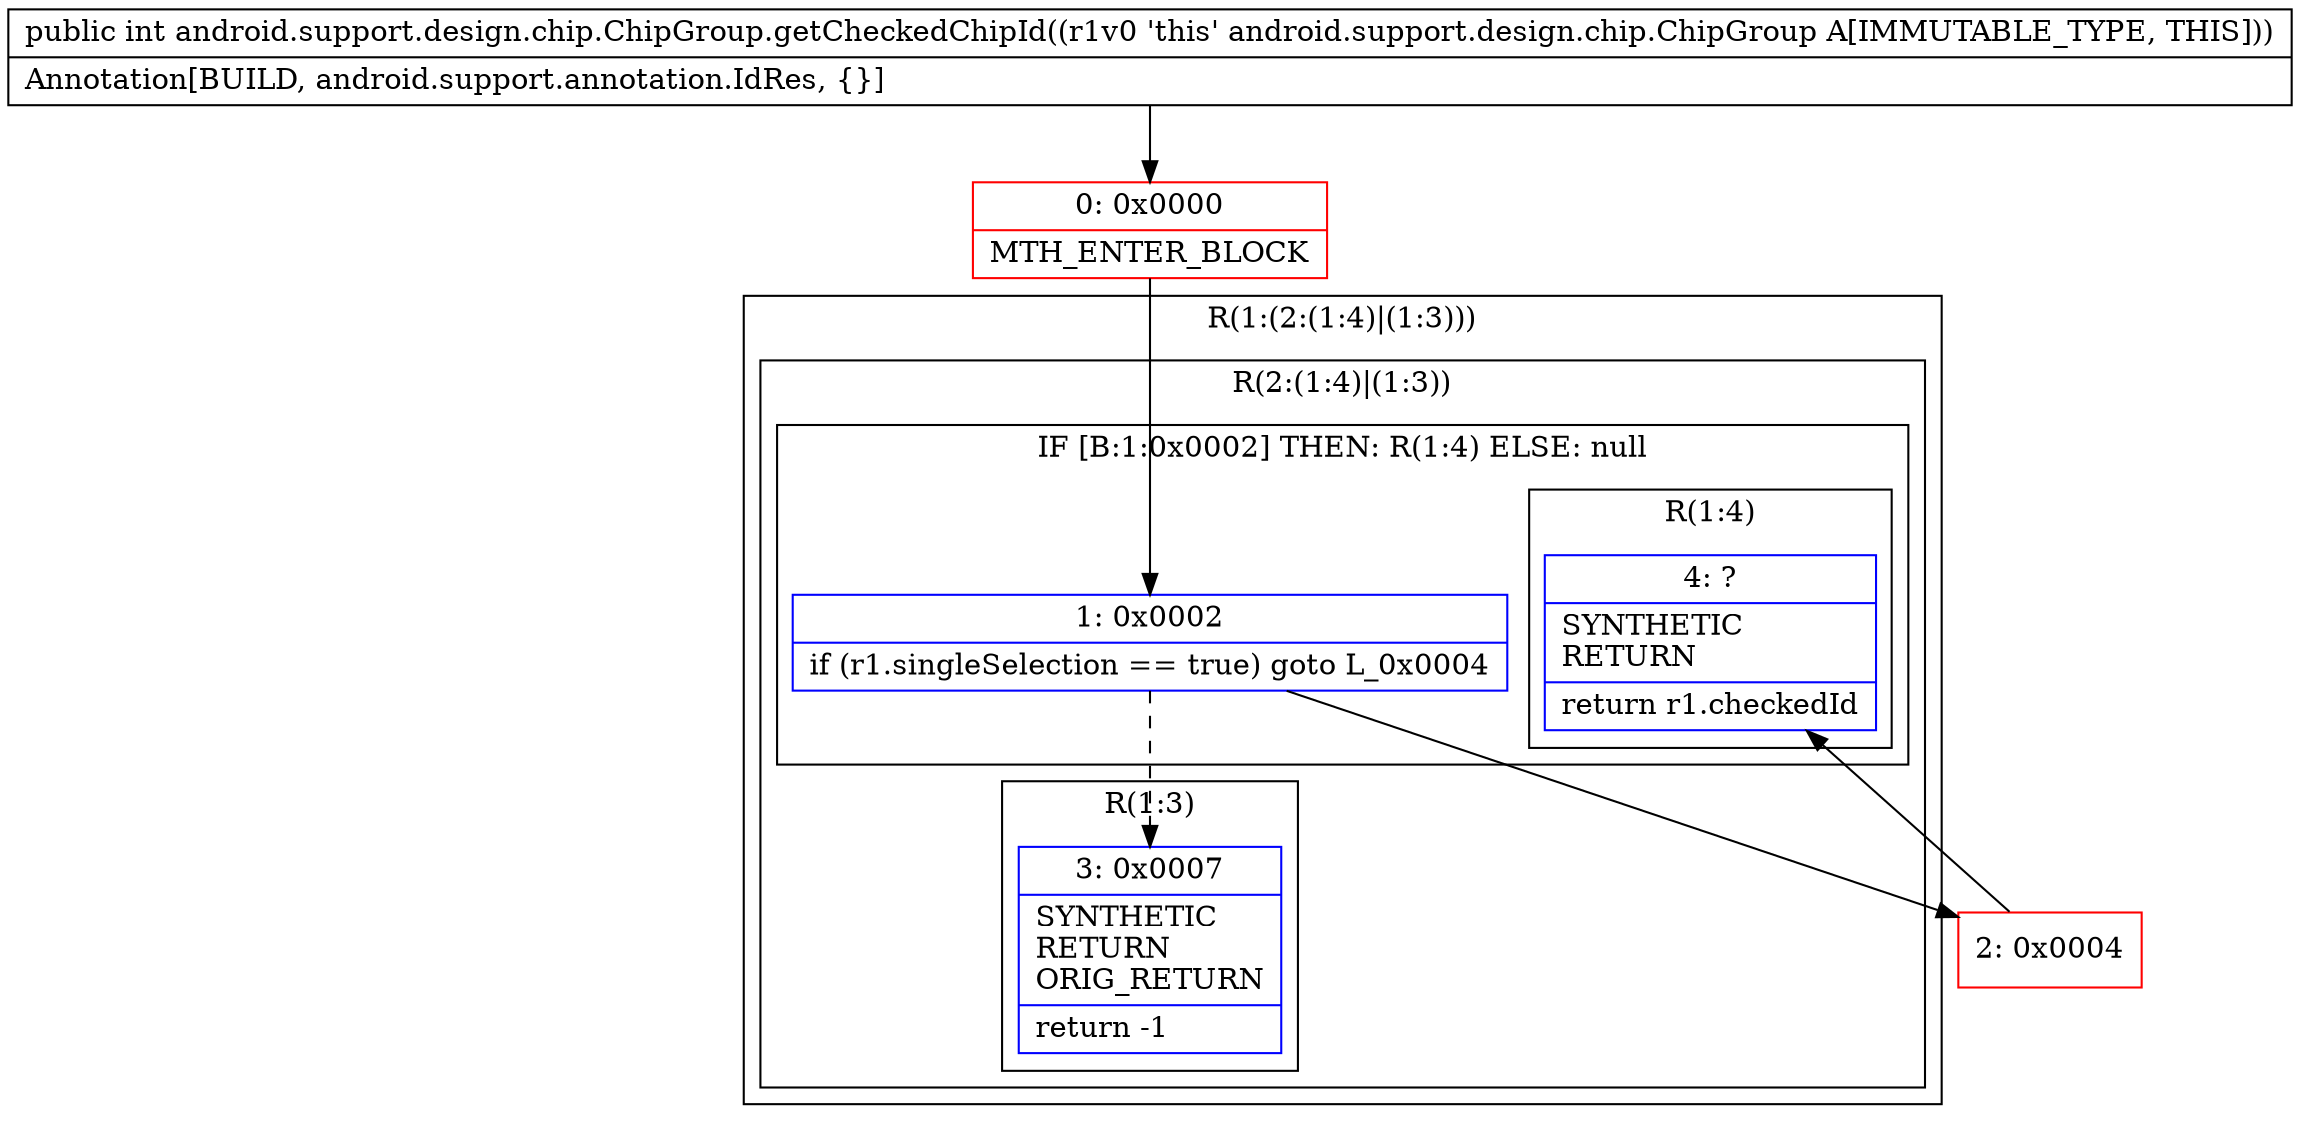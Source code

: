 digraph "CFG forandroid.support.design.chip.ChipGroup.getCheckedChipId()I" {
subgraph cluster_Region_2130912732 {
label = "R(1:(2:(1:4)|(1:3)))";
node [shape=record,color=blue];
subgraph cluster_Region_587481088 {
label = "R(2:(1:4)|(1:3))";
node [shape=record,color=blue];
subgraph cluster_IfRegion_749400097 {
label = "IF [B:1:0x0002] THEN: R(1:4) ELSE: null";
node [shape=record,color=blue];
Node_1 [shape=record,label="{1\:\ 0x0002|if (r1.singleSelection == true) goto L_0x0004\l}"];
subgraph cluster_Region_460798350 {
label = "R(1:4)";
node [shape=record,color=blue];
Node_4 [shape=record,label="{4\:\ ?|SYNTHETIC\lRETURN\l|return r1.checkedId\l}"];
}
}
subgraph cluster_Region_2101138169 {
label = "R(1:3)";
node [shape=record,color=blue];
Node_3 [shape=record,label="{3\:\ 0x0007|SYNTHETIC\lRETURN\lORIG_RETURN\l|return \-1\l}"];
}
}
}
Node_0 [shape=record,color=red,label="{0\:\ 0x0000|MTH_ENTER_BLOCK\l}"];
Node_2 [shape=record,color=red,label="{2\:\ 0x0004}"];
MethodNode[shape=record,label="{public int android.support.design.chip.ChipGroup.getCheckedChipId((r1v0 'this' android.support.design.chip.ChipGroup A[IMMUTABLE_TYPE, THIS]))  | Annotation[BUILD, android.support.annotation.IdRes, \{\}]\l}"];
MethodNode -> Node_0;
Node_1 -> Node_2;
Node_1 -> Node_3[style=dashed];
Node_0 -> Node_1;
Node_2 -> Node_4;
}

